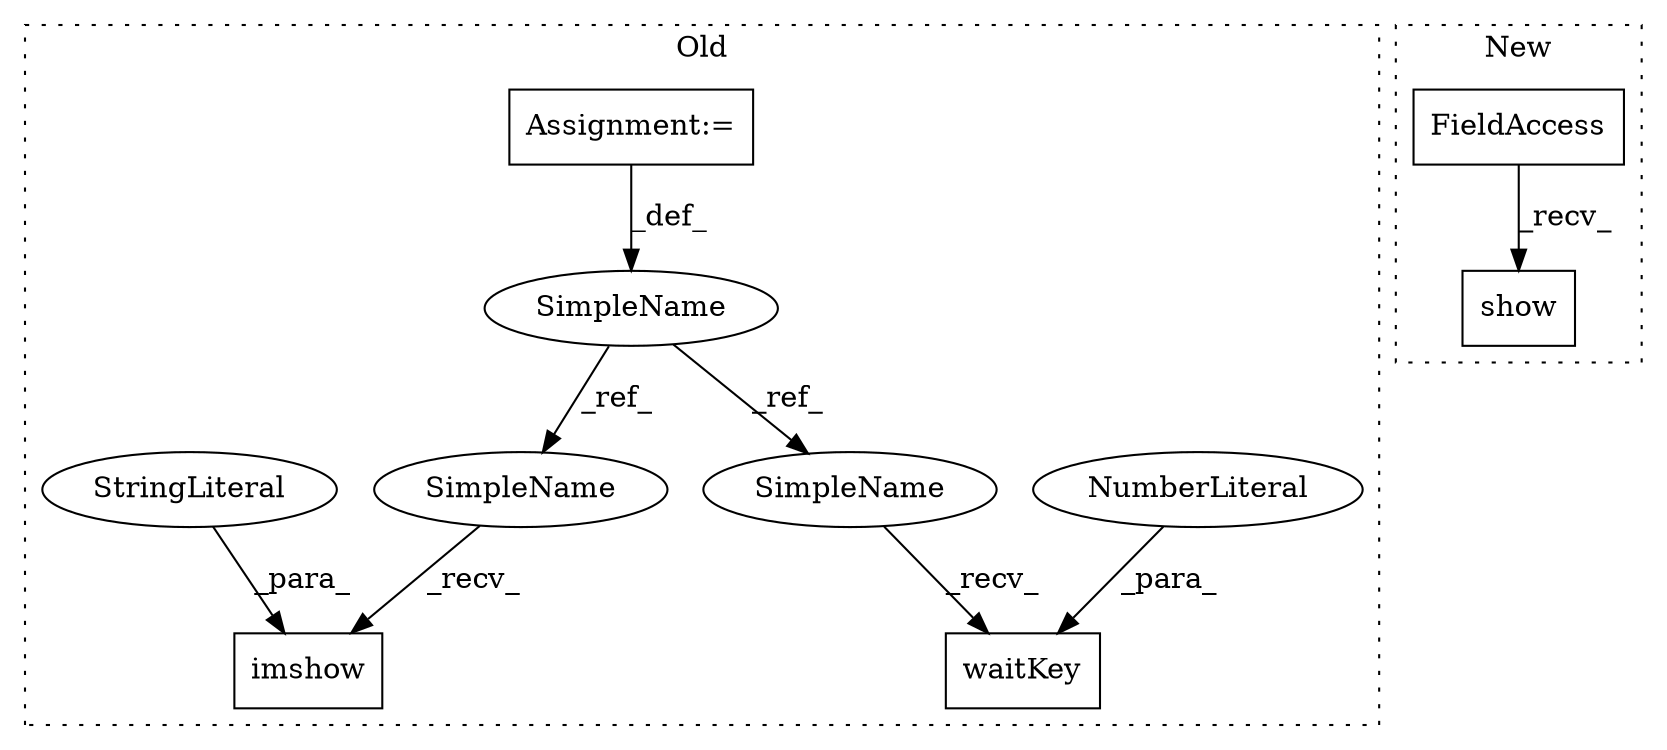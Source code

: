 digraph G {
subgraph cluster0 {
1 [label="waitKey" a="32" s="2760,2769" l="8,1" shape="box"];
3 [label="NumberLiteral" a="34" s="2768" l="1" shape="ellipse"];
5 [label="SimpleName" a="42" s="2111" l="3" shape="ellipse"];
6 [label="imshow" a="32" s="2698,2747" l="7,1" shape="box"];
7 [label="StringLiteral" a="45" s="2705" l="33" shape="ellipse"];
8 [label="Assignment:=" a="7" s="2111" l="3" shape="box"];
9 [label="SimpleName" a="42" s="2694" l="3" shape="ellipse"];
10 [label="SimpleName" a="42" s="2756" l="3" shape="ellipse"];
label = "Old";
style="dotted";
}
subgraph cluster1 {
2 [label="show" a="32" s="3036" l="6" shape="box"];
4 [label="FieldAccess" a="22" s="3018" l="10" shape="box"];
label = "New";
style="dotted";
}
3 -> 1 [label="_para_"];
4 -> 2 [label="_recv_"];
5 -> 9 [label="_ref_"];
5 -> 10 [label="_ref_"];
7 -> 6 [label="_para_"];
8 -> 5 [label="_def_"];
9 -> 6 [label="_recv_"];
10 -> 1 [label="_recv_"];
}